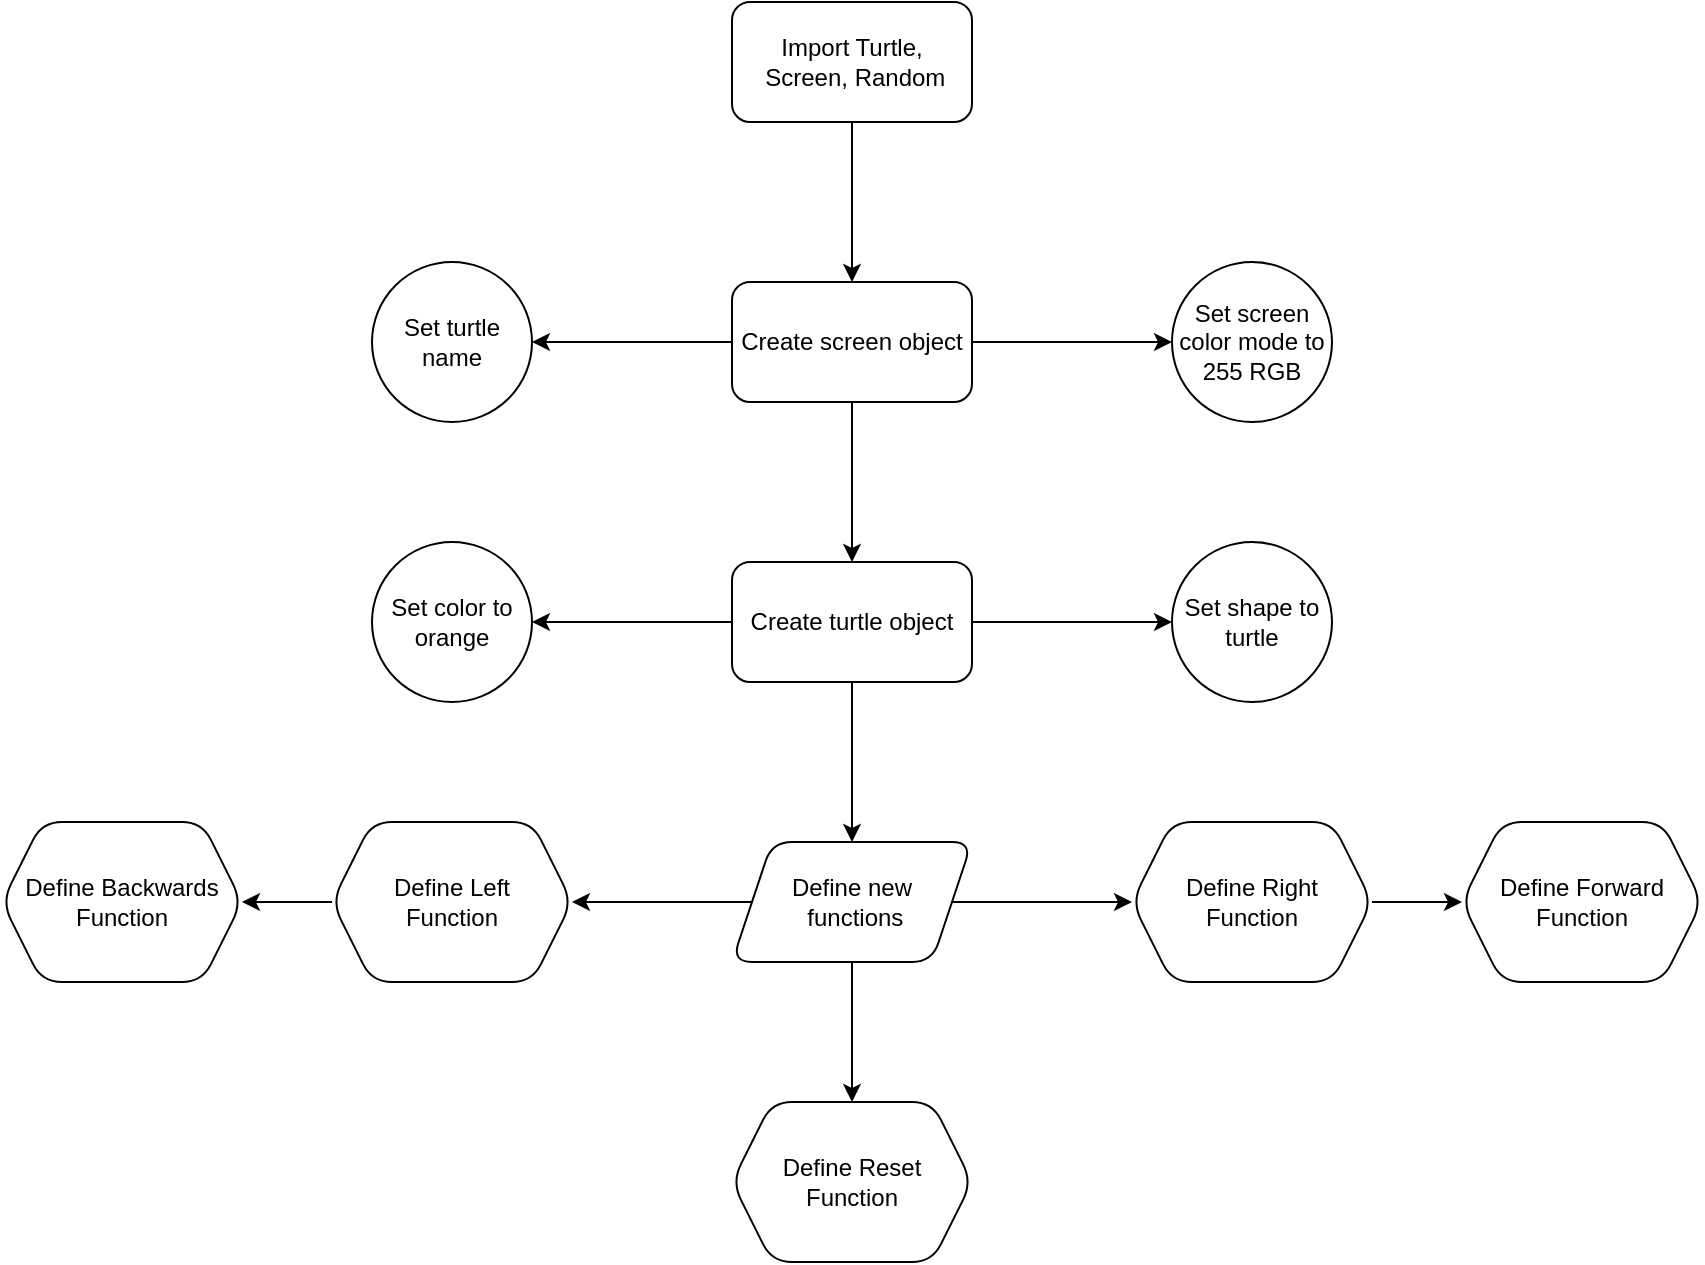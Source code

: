 <mxfile version="24.8.6">
  <diagram name="Page-1" id="h3QMktJUDQHHH6E6HLhU">
    <mxGraphModel dx="1185" dy="632" grid="1" gridSize="10" guides="1" tooltips="1" connect="1" arrows="1" fold="1" page="1" pageScale="1" pageWidth="850" pageHeight="1100" math="0" shadow="0">
      <root>
        <mxCell id="0" />
        <mxCell id="1" parent="0" />
        <mxCell id="xzMERXrAKy0U1Wa6-c2J-3" value="" style="edgeStyle=orthogonalEdgeStyle;rounded=0;orthogonalLoop=1;jettySize=auto;html=1;" edge="1" parent="1" source="xzMERXrAKy0U1Wa6-c2J-1" target="xzMERXrAKy0U1Wa6-c2J-2">
          <mxGeometry relative="1" as="geometry" />
        </mxCell>
        <mxCell id="xzMERXrAKy0U1Wa6-c2J-1" value="&lt;div&gt;Import Turtle,&lt;/div&gt;&lt;div&gt;&amp;nbsp;Screen, Random&lt;br&gt;&lt;/div&gt;" style="rounded=1;whiteSpace=wrap;html=1;" vertex="1" parent="1">
          <mxGeometry x="365" y="40" width="120" height="60" as="geometry" />
        </mxCell>
        <mxCell id="xzMERXrAKy0U1Wa6-c2J-5" value="" style="edgeStyle=orthogonalEdgeStyle;rounded=0;orthogonalLoop=1;jettySize=auto;html=1;" edge="1" parent="1" source="xzMERXrAKy0U1Wa6-c2J-2" target="xzMERXrAKy0U1Wa6-c2J-4">
          <mxGeometry relative="1" as="geometry" />
        </mxCell>
        <mxCell id="xzMERXrAKy0U1Wa6-c2J-7" value="" style="edgeStyle=orthogonalEdgeStyle;rounded=0;orthogonalLoop=1;jettySize=auto;html=1;" edge="1" parent="1" source="xzMERXrAKy0U1Wa6-c2J-2" target="xzMERXrAKy0U1Wa6-c2J-6">
          <mxGeometry relative="1" as="geometry" />
        </mxCell>
        <mxCell id="xzMERXrAKy0U1Wa6-c2J-13" value="" style="edgeStyle=orthogonalEdgeStyle;rounded=0;orthogonalLoop=1;jettySize=auto;html=1;" edge="1" parent="1" source="xzMERXrAKy0U1Wa6-c2J-2" target="xzMERXrAKy0U1Wa6-c2J-12">
          <mxGeometry relative="1" as="geometry" />
        </mxCell>
        <mxCell id="xzMERXrAKy0U1Wa6-c2J-2" value="Create screen object" style="whiteSpace=wrap;html=1;rounded=1;" vertex="1" parent="1">
          <mxGeometry x="365" y="180" width="120" height="60" as="geometry" />
        </mxCell>
        <mxCell id="xzMERXrAKy0U1Wa6-c2J-4" value="Set screen color mode to 255 RGB" style="ellipse;whiteSpace=wrap;html=1;rounded=1;" vertex="1" parent="1">
          <mxGeometry x="585" y="170" width="80" height="80" as="geometry" />
        </mxCell>
        <mxCell id="xzMERXrAKy0U1Wa6-c2J-9" value="" style="edgeStyle=orthogonalEdgeStyle;rounded=0;orthogonalLoop=1;jettySize=auto;html=1;" edge="1" parent="1" source="xzMERXrAKy0U1Wa6-c2J-6" target="xzMERXrAKy0U1Wa6-c2J-8">
          <mxGeometry relative="1" as="geometry" />
        </mxCell>
        <mxCell id="xzMERXrAKy0U1Wa6-c2J-11" value="" style="edgeStyle=orthogonalEdgeStyle;rounded=0;orthogonalLoop=1;jettySize=auto;html=1;" edge="1" parent="1" source="xzMERXrAKy0U1Wa6-c2J-6" target="xzMERXrAKy0U1Wa6-c2J-10">
          <mxGeometry relative="1" as="geometry" />
        </mxCell>
        <mxCell id="xzMERXrAKy0U1Wa6-c2J-15" value="" style="edgeStyle=orthogonalEdgeStyle;rounded=0;orthogonalLoop=1;jettySize=auto;html=1;" edge="1" parent="1" source="xzMERXrAKy0U1Wa6-c2J-6" target="xzMERXrAKy0U1Wa6-c2J-14">
          <mxGeometry relative="1" as="geometry" />
        </mxCell>
        <mxCell id="xzMERXrAKy0U1Wa6-c2J-6" value="Create turtle object" style="whiteSpace=wrap;html=1;rounded=1;" vertex="1" parent="1">
          <mxGeometry x="365" y="320" width="120" height="60" as="geometry" />
        </mxCell>
        <mxCell id="xzMERXrAKy0U1Wa6-c2J-8" value="Set shape to turtle" style="ellipse;whiteSpace=wrap;html=1;rounded=1;" vertex="1" parent="1">
          <mxGeometry x="585" y="310" width="80" height="80" as="geometry" />
        </mxCell>
        <mxCell id="xzMERXrAKy0U1Wa6-c2J-10" value="Set color to orange" style="ellipse;whiteSpace=wrap;html=1;rounded=1;" vertex="1" parent="1">
          <mxGeometry x="185" y="310" width="80" height="80" as="geometry" />
        </mxCell>
        <mxCell id="xzMERXrAKy0U1Wa6-c2J-12" value="Set turtle name" style="ellipse;whiteSpace=wrap;html=1;rounded=1;" vertex="1" parent="1">
          <mxGeometry x="185" y="170" width="80" height="80" as="geometry" />
        </mxCell>
        <mxCell id="xzMERXrAKy0U1Wa6-c2J-17" value="" style="edgeStyle=orthogonalEdgeStyle;rounded=0;orthogonalLoop=1;jettySize=auto;html=1;" edge="1" parent="1" source="xzMERXrAKy0U1Wa6-c2J-14" target="xzMERXrAKy0U1Wa6-c2J-16">
          <mxGeometry relative="1" as="geometry" />
        </mxCell>
        <mxCell id="xzMERXrAKy0U1Wa6-c2J-21" value="" style="edgeStyle=orthogonalEdgeStyle;rounded=0;orthogonalLoop=1;jettySize=auto;html=1;" edge="1" parent="1" source="xzMERXrAKy0U1Wa6-c2J-14" target="xzMERXrAKy0U1Wa6-c2J-20">
          <mxGeometry relative="1" as="geometry" />
        </mxCell>
        <mxCell id="xzMERXrAKy0U1Wa6-c2J-25" value="" style="edgeStyle=orthogonalEdgeStyle;rounded=0;orthogonalLoop=1;jettySize=auto;html=1;" edge="1" parent="1" source="xzMERXrAKy0U1Wa6-c2J-14" target="xzMERXrAKy0U1Wa6-c2J-24">
          <mxGeometry relative="1" as="geometry" />
        </mxCell>
        <mxCell id="xzMERXrAKy0U1Wa6-c2J-14" value="&lt;div&gt;Define new&lt;/div&gt;&lt;div&gt;&amp;nbsp;functions&lt;/div&gt;" style="shape=parallelogram;perimeter=parallelogramPerimeter;whiteSpace=wrap;html=1;fixedSize=1;rounded=1;" vertex="1" parent="1">
          <mxGeometry x="365" y="460" width="120" height="60" as="geometry" />
        </mxCell>
        <mxCell id="xzMERXrAKy0U1Wa6-c2J-19" value="" style="edgeStyle=orthogonalEdgeStyle;rounded=0;orthogonalLoop=1;jettySize=auto;html=1;" edge="1" parent="1" source="xzMERXrAKy0U1Wa6-c2J-16" target="xzMERXrAKy0U1Wa6-c2J-18">
          <mxGeometry relative="1" as="geometry" />
        </mxCell>
        <mxCell id="xzMERXrAKy0U1Wa6-c2J-16" value="&lt;div&gt;Define Left&lt;/div&gt;&lt;div&gt;Function&lt;/div&gt;" style="shape=hexagon;perimeter=hexagonPerimeter2;whiteSpace=wrap;html=1;fixedSize=1;rounded=1;" vertex="1" parent="1">
          <mxGeometry x="165" y="450" width="120" height="80" as="geometry" />
        </mxCell>
        <mxCell id="xzMERXrAKy0U1Wa6-c2J-18" value="Define Backwards Function" style="shape=hexagon;perimeter=hexagonPerimeter2;whiteSpace=wrap;html=1;fixedSize=1;rounded=1;" vertex="1" parent="1">
          <mxGeometry y="450" width="120" height="80" as="geometry" />
        </mxCell>
        <mxCell id="xzMERXrAKy0U1Wa6-c2J-23" value="" style="edgeStyle=orthogonalEdgeStyle;rounded=0;orthogonalLoop=1;jettySize=auto;html=1;" edge="1" parent="1" source="xzMERXrAKy0U1Wa6-c2J-20" target="xzMERXrAKy0U1Wa6-c2J-22">
          <mxGeometry relative="1" as="geometry" />
        </mxCell>
        <mxCell id="xzMERXrAKy0U1Wa6-c2J-20" value="&lt;div&gt;Define Right&lt;/div&gt;&lt;div&gt;Function&lt;/div&gt;" style="shape=hexagon;perimeter=hexagonPerimeter2;whiteSpace=wrap;html=1;fixedSize=1;rounded=1;" vertex="1" parent="1">
          <mxGeometry x="565" y="450" width="120" height="80" as="geometry" />
        </mxCell>
        <mxCell id="xzMERXrAKy0U1Wa6-c2J-22" value="Define Forward Function" style="shape=hexagon;perimeter=hexagonPerimeter2;whiteSpace=wrap;html=1;fixedSize=1;rounded=1;" vertex="1" parent="1">
          <mxGeometry x="730" y="450" width="120" height="80" as="geometry" />
        </mxCell>
        <mxCell id="xzMERXrAKy0U1Wa6-c2J-24" value="Define Reset Function" style="shape=hexagon;perimeter=hexagonPerimeter2;whiteSpace=wrap;html=1;fixedSize=1;rounded=1;" vertex="1" parent="1">
          <mxGeometry x="365" y="590" width="120" height="80" as="geometry" />
        </mxCell>
      </root>
    </mxGraphModel>
  </diagram>
</mxfile>
